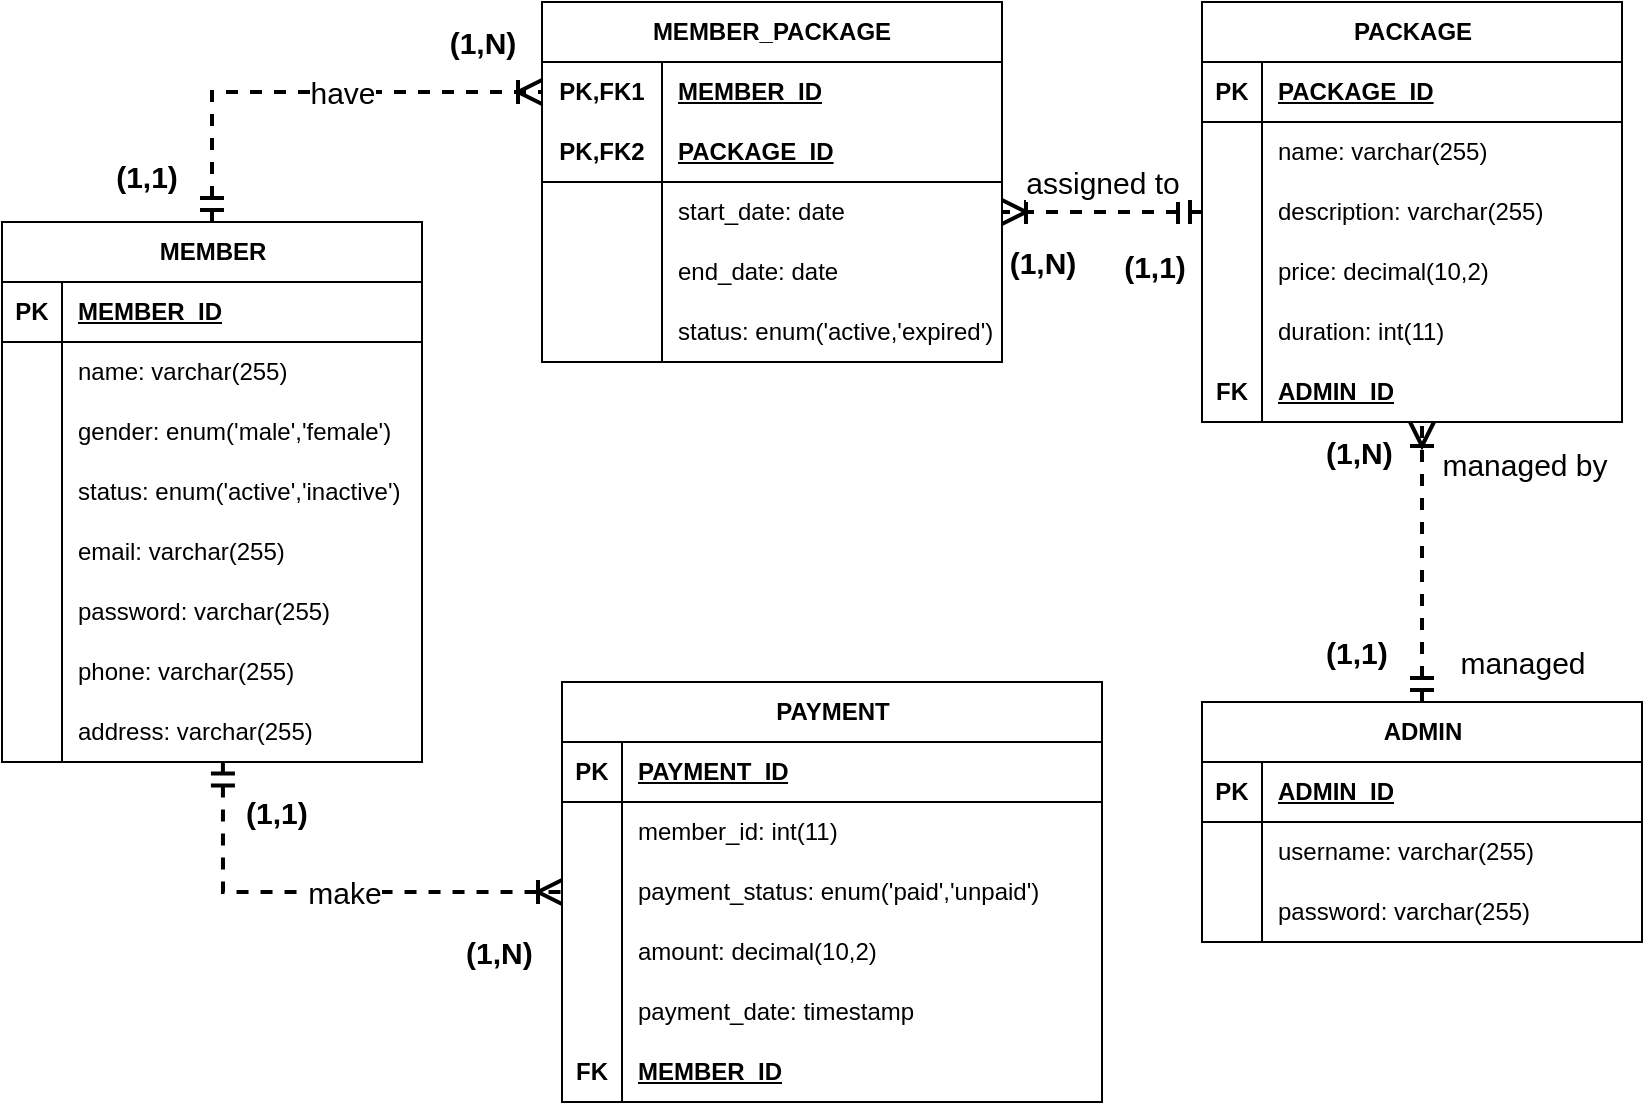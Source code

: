 <mxfile version="26.0.2">
  <diagram id="R2lEEEUBdFMjLlhIrx00" name="Page-1">
    <mxGraphModel dx="1167" dy="580" grid="1" gridSize="10" guides="1" tooltips="1" connect="1" arrows="1" fold="1" page="1" pageScale="1" pageWidth="850" pageHeight="1100" math="0" shadow="0" extFonts="Permanent Marker^https://fonts.googleapis.com/css?family=Permanent+Marker">
      <root>
        <mxCell id="0" />
        <mxCell id="1" parent="0" />
        <mxCell id="UVQawLNhXalvAh1g6Se9-1" value="MEMBER" style="shape=table;startSize=30;container=1;collapsible=1;childLayout=tableLayout;fixedRows=1;rowLines=0;fontStyle=1;align=center;resizeLast=1;html=1;fontFamily=Helvetica;fontSize=12;" parent="1" vertex="1">
          <mxGeometry x="20" y="320" width="210" height="270" as="geometry" />
        </mxCell>
        <mxCell id="UVQawLNhXalvAh1g6Se9-2" value="" style="shape=tableRow;horizontal=0;startSize=0;swimlaneHead=0;swimlaneBody=0;fillColor=none;collapsible=0;dropTarget=0;points=[[0,0.5],[1,0.5]];portConstraint=eastwest;top=0;left=0;right=0;bottom=1;fontFamily=Helvetica;fontSize=12;" parent="UVQawLNhXalvAh1g6Se9-1" vertex="1">
          <mxGeometry y="30" width="210" height="30" as="geometry" />
        </mxCell>
        <mxCell id="UVQawLNhXalvAh1g6Se9-3" value="PK" style="shape=partialRectangle;connectable=0;fillColor=none;top=0;left=0;bottom=0;right=0;fontStyle=1;overflow=hidden;whiteSpace=wrap;html=1;fontFamily=Helvetica;fontSize=12;" parent="UVQawLNhXalvAh1g6Se9-2" vertex="1">
          <mxGeometry width="30" height="30" as="geometry">
            <mxRectangle width="30" height="30" as="alternateBounds" />
          </mxGeometry>
        </mxCell>
        <mxCell id="UVQawLNhXalvAh1g6Se9-4" value="MEMBER_ID" style="shape=partialRectangle;connectable=0;fillColor=none;top=0;left=0;bottom=0;right=0;align=left;spacingLeft=6;fontStyle=5;overflow=hidden;whiteSpace=wrap;html=1;fontFamily=Helvetica;fontSize=12;" parent="UVQawLNhXalvAh1g6Se9-2" vertex="1">
          <mxGeometry x="30" width="180" height="30" as="geometry">
            <mxRectangle width="180" height="30" as="alternateBounds" />
          </mxGeometry>
        </mxCell>
        <mxCell id="UVQawLNhXalvAh1g6Se9-5" value="" style="shape=tableRow;horizontal=0;startSize=0;swimlaneHead=0;swimlaneBody=0;fillColor=none;collapsible=0;dropTarget=0;points=[[0,0.5],[1,0.5]];portConstraint=eastwest;top=0;left=0;right=0;bottom=0;fontFamily=Helvetica;fontSize=12;" parent="UVQawLNhXalvAh1g6Se9-1" vertex="1">
          <mxGeometry y="60" width="210" height="30" as="geometry" />
        </mxCell>
        <mxCell id="UVQawLNhXalvAh1g6Se9-6" value="" style="shape=partialRectangle;connectable=0;fillColor=none;top=0;left=0;bottom=0;right=0;editable=1;overflow=hidden;whiteSpace=wrap;html=1;fontFamily=Helvetica;fontSize=12;" parent="UVQawLNhXalvAh1g6Se9-5" vertex="1">
          <mxGeometry width="30" height="30" as="geometry">
            <mxRectangle width="30" height="30" as="alternateBounds" />
          </mxGeometry>
        </mxCell>
        <mxCell id="UVQawLNhXalvAh1g6Se9-7" value="name: varchar(255)" style="shape=partialRectangle;connectable=0;fillColor=none;top=0;left=0;bottom=0;right=0;align=left;spacingLeft=6;overflow=hidden;whiteSpace=wrap;html=1;fontFamily=Helvetica;fontSize=12;" parent="UVQawLNhXalvAh1g6Se9-5" vertex="1">
          <mxGeometry x="30" width="180" height="30" as="geometry">
            <mxRectangle width="180" height="30" as="alternateBounds" />
          </mxGeometry>
        </mxCell>
        <mxCell id="UVQawLNhXalvAh1g6Se9-8" value="" style="shape=tableRow;horizontal=0;startSize=0;swimlaneHead=0;swimlaneBody=0;fillColor=none;collapsible=0;dropTarget=0;points=[[0,0.5],[1,0.5]];portConstraint=eastwest;top=0;left=0;right=0;bottom=0;fontFamily=Helvetica;fontSize=12;" parent="UVQawLNhXalvAh1g6Se9-1" vertex="1">
          <mxGeometry y="90" width="210" height="30" as="geometry" />
        </mxCell>
        <mxCell id="UVQawLNhXalvAh1g6Se9-9" value="" style="shape=partialRectangle;connectable=0;fillColor=none;top=0;left=0;bottom=0;right=0;editable=1;overflow=hidden;whiteSpace=wrap;html=1;fontFamily=Helvetica;fontSize=12;" parent="UVQawLNhXalvAh1g6Se9-8" vertex="1">
          <mxGeometry width="30" height="30" as="geometry">
            <mxRectangle width="30" height="30" as="alternateBounds" />
          </mxGeometry>
        </mxCell>
        <mxCell id="UVQawLNhXalvAh1g6Se9-10" value="gender: enum(&#39;male&#39;,&#39;female&#39;)" style="shape=partialRectangle;connectable=0;fillColor=none;top=0;left=0;bottom=0;right=0;align=left;spacingLeft=6;overflow=hidden;whiteSpace=wrap;html=1;fontFamily=Helvetica;fontSize=12;" parent="UVQawLNhXalvAh1g6Se9-8" vertex="1">
          <mxGeometry x="30" width="180" height="30" as="geometry">
            <mxRectangle width="180" height="30" as="alternateBounds" />
          </mxGeometry>
        </mxCell>
        <mxCell id="UVQawLNhXalvAh1g6Se9-11" value="" style="shape=tableRow;horizontal=0;startSize=0;swimlaneHead=0;swimlaneBody=0;fillColor=none;collapsible=0;dropTarget=0;points=[[0,0.5],[1,0.5]];portConstraint=eastwest;top=0;left=0;right=0;bottom=0;fontFamily=Helvetica;fontSize=12;" parent="UVQawLNhXalvAh1g6Se9-1" vertex="1">
          <mxGeometry y="120" width="210" height="30" as="geometry" />
        </mxCell>
        <mxCell id="UVQawLNhXalvAh1g6Se9-12" value="" style="shape=partialRectangle;connectable=0;fillColor=none;top=0;left=0;bottom=0;right=0;editable=1;overflow=hidden;whiteSpace=wrap;html=1;fontFamily=Helvetica;fontSize=12;" parent="UVQawLNhXalvAh1g6Se9-11" vertex="1">
          <mxGeometry width="30" height="30" as="geometry">
            <mxRectangle width="30" height="30" as="alternateBounds" />
          </mxGeometry>
        </mxCell>
        <mxCell id="UVQawLNhXalvAh1g6Se9-13" value="status: enum(&#39;active&#39;,&#39;inactive&#39;)" style="shape=partialRectangle;connectable=0;fillColor=none;top=0;left=0;bottom=0;right=0;align=left;spacingLeft=6;overflow=hidden;whiteSpace=wrap;html=1;fontFamily=Helvetica;fontSize=12;" parent="UVQawLNhXalvAh1g6Se9-11" vertex="1">
          <mxGeometry x="30" width="180" height="30" as="geometry">
            <mxRectangle width="180" height="30" as="alternateBounds" />
          </mxGeometry>
        </mxCell>
        <mxCell id="UVQawLNhXalvAh1g6Se9-14" value="" style="shape=tableRow;horizontal=0;startSize=0;swimlaneHead=0;swimlaneBody=0;fillColor=none;collapsible=0;dropTarget=0;points=[[0,0.5],[1,0.5]];portConstraint=eastwest;top=0;left=0;right=0;bottom=0;fontFamily=Helvetica;fontSize=12;" parent="UVQawLNhXalvAh1g6Se9-1" vertex="1">
          <mxGeometry y="150" width="210" height="30" as="geometry" />
        </mxCell>
        <mxCell id="UVQawLNhXalvAh1g6Se9-15" value="" style="shape=partialRectangle;connectable=0;fillColor=none;top=0;left=0;bottom=0;right=0;editable=1;overflow=hidden;whiteSpace=wrap;html=1;fontFamily=Helvetica;fontSize=12;" parent="UVQawLNhXalvAh1g6Se9-14" vertex="1">
          <mxGeometry width="30" height="30" as="geometry">
            <mxRectangle width="30" height="30" as="alternateBounds" />
          </mxGeometry>
        </mxCell>
        <mxCell id="UVQawLNhXalvAh1g6Se9-16" value="email: varchar(255)" style="shape=partialRectangle;connectable=0;fillColor=none;top=0;left=0;bottom=0;right=0;align=left;spacingLeft=6;overflow=hidden;whiteSpace=wrap;html=1;fontFamily=Helvetica;fontSize=12;" parent="UVQawLNhXalvAh1g6Se9-14" vertex="1">
          <mxGeometry x="30" width="180" height="30" as="geometry">
            <mxRectangle width="180" height="30" as="alternateBounds" />
          </mxGeometry>
        </mxCell>
        <mxCell id="UVQawLNhXalvAh1g6Se9-17" value="" style="shape=tableRow;horizontal=0;startSize=0;swimlaneHead=0;swimlaneBody=0;fillColor=none;collapsible=0;dropTarget=0;points=[[0,0.5],[1,0.5]];portConstraint=eastwest;top=0;left=0;right=0;bottom=0;fontFamily=Helvetica;fontSize=12;" parent="UVQawLNhXalvAh1g6Se9-1" vertex="1">
          <mxGeometry y="180" width="210" height="30" as="geometry" />
        </mxCell>
        <mxCell id="UVQawLNhXalvAh1g6Se9-18" value="" style="shape=partialRectangle;connectable=0;fillColor=none;top=0;left=0;bottom=0;right=0;editable=1;overflow=hidden;whiteSpace=wrap;html=1;fontFamily=Helvetica;fontSize=12;" parent="UVQawLNhXalvAh1g6Se9-17" vertex="1">
          <mxGeometry width="30" height="30" as="geometry">
            <mxRectangle width="30" height="30" as="alternateBounds" />
          </mxGeometry>
        </mxCell>
        <mxCell id="UVQawLNhXalvAh1g6Se9-19" value="password: varchar(255)" style="shape=partialRectangle;connectable=0;fillColor=none;top=0;left=0;bottom=0;right=0;align=left;spacingLeft=6;overflow=hidden;whiteSpace=wrap;html=1;fontFamily=Helvetica;fontSize=12;" parent="UVQawLNhXalvAh1g6Se9-17" vertex="1">
          <mxGeometry x="30" width="180" height="30" as="geometry">
            <mxRectangle width="180" height="30" as="alternateBounds" />
          </mxGeometry>
        </mxCell>
        <mxCell id="UVQawLNhXalvAh1g6Se9-20" value="" style="shape=tableRow;horizontal=0;startSize=0;swimlaneHead=0;swimlaneBody=0;fillColor=none;collapsible=0;dropTarget=0;points=[[0,0.5],[1,0.5]];portConstraint=eastwest;top=0;left=0;right=0;bottom=0;fontFamily=Helvetica;fontSize=12;" parent="UVQawLNhXalvAh1g6Se9-1" vertex="1">
          <mxGeometry y="210" width="210" height="30" as="geometry" />
        </mxCell>
        <mxCell id="UVQawLNhXalvAh1g6Se9-21" value="" style="shape=partialRectangle;connectable=0;fillColor=none;top=0;left=0;bottom=0;right=0;editable=1;overflow=hidden;whiteSpace=wrap;html=1;fontFamily=Helvetica;fontSize=12;" parent="UVQawLNhXalvAh1g6Se9-20" vertex="1">
          <mxGeometry width="30" height="30" as="geometry">
            <mxRectangle width="30" height="30" as="alternateBounds" />
          </mxGeometry>
        </mxCell>
        <mxCell id="UVQawLNhXalvAh1g6Se9-22" value="phone: varchar(255)" style="shape=partialRectangle;connectable=0;fillColor=none;top=0;left=0;bottom=0;right=0;align=left;spacingLeft=6;overflow=hidden;whiteSpace=wrap;html=1;fontFamily=Helvetica;fontSize=12;" parent="UVQawLNhXalvAh1g6Se9-20" vertex="1">
          <mxGeometry x="30" width="180" height="30" as="geometry">
            <mxRectangle width="180" height="30" as="alternateBounds" />
          </mxGeometry>
        </mxCell>
        <mxCell id="UVQawLNhXalvAh1g6Se9-23" value="" style="shape=tableRow;horizontal=0;startSize=0;swimlaneHead=0;swimlaneBody=0;fillColor=none;collapsible=0;dropTarget=0;points=[[0,0.5],[1,0.5]];portConstraint=eastwest;top=0;left=0;right=0;bottom=0;fontFamily=Helvetica;fontSize=12;" parent="UVQawLNhXalvAh1g6Se9-1" vertex="1">
          <mxGeometry y="240" width="210" height="30" as="geometry" />
        </mxCell>
        <mxCell id="UVQawLNhXalvAh1g6Se9-24" value="" style="shape=partialRectangle;connectable=0;fillColor=none;top=0;left=0;bottom=0;right=0;editable=1;overflow=hidden;whiteSpace=wrap;html=1;fontFamily=Helvetica;fontSize=12;" parent="UVQawLNhXalvAh1g6Se9-23" vertex="1">
          <mxGeometry width="30" height="30" as="geometry">
            <mxRectangle width="30" height="30" as="alternateBounds" />
          </mxGeometry>
        </mxCell>
        <mxCell id="UVQawLNhXalvAh1g6Se9-25" value="address: varchar(255)" style="shape=partialRectangle;connectable=0;fillColor=none;top=0;left=0;bottom=0;right=0;align=left;spacingLeft=6;overflow=hidden;whiteSpace=wrap;html=1;fontFamily=Helvetica;fontSize=12;" parent="UVQawLNhXalvAh1g6Se9-23" vertex="1">
          <mxGeometry x="30" width="180" height="30" as="geometry">
            <mxRectangle width="180" height="30" as="alternateBounds" />
          </mxGeometry>
        </mxCell>
        <mxCell id="UVQawLNhXalvAh1g6Se9-26" value="PAYMENT" style="shape=table;startSize=30;container=1;collapsible=1;childLayout=tableLayout;fixedRows=1;rowLines=0;fontStyle=1;align=center;resizeLast=1;html=1;fontFamily=Helvetica;fontSize=12;" parent="1" vertex="1">
          <mxGeometry x="300" y="550" width="270" height="210" as="geometry" />
        </mxCell>
        <mxCell id="UVQawLNhXalvAh1g6Se9-27" value="" style="shape=tableRow;horizontal=0;startSize=0;swimlaneHead=0;swimlaneBody=0;fillColor=none;collapsible=0;dropTarget=0;points=[[0,0.5],[1,0.5]];portConstraint=eastwest;top=0;left=0;right=0;bottom=1;fontFamily=Helvetica;fontSize=12;" parent="UVQawLNhXalvAh1g6Se9-26" vertex="1">
          <mxGeometry y="30" width="270" height="30" as="geometry" />
        </mxCell>
        <mxCell id="UVQawLNhXalvAh1g6Se9-28" value="PK" style="shape=partialRectangle;connectable=0;fillColor=none;top=0;left=0;bottom=0;right=0;fontStyle=1;overflow=hidden;whiteSpace=wrap;html=1;fontFamily=Helvetica;fontSize=12;" parent="UVQawLNhXalvAh1g6Se9-27" vertex="1">
          <mxGeometry width="30" height="30" as="geometry">
            <mxRectangle width="30" height="30" as="alternateBounds" />
          </mxGeometry>
        </mxCell>
        <mxCell id="UVQawLNhXalvAh1g6Se9-29" value="PAYMENT_ID" style="shape=partialRectangle;connectable=0;fillColor=none;top=0;left=0;bottom=0;right=0;align=left;spacingLeft=6;fontStyle=5;overflow=hidden;whiteSpace=wrap;html=1;fontFamily=Helvetica;fontSize=12;" parent="UVQawLNhXalvAh1g6Se9-27" vertex="1">
          <mxGeometry x="30" width="240" height="30" as="geometry">
            <mxRectangle width="240" height="30" as="alternateBounds" />
          </mxGeometry>
        </mxCell>
        <mxCell id="UVQawLNhXalvAh1g6Se9-30" value="" style="shape=tableRow;horizontal=0;startSize=0;swimlaneHead=0;swimlaneBody=0;fillColor=none;collapsible=0;dropTarget=0;points=[[0,0.5],[1,0.5]];portConstraint=eastwest;top=0;left=0;right=0;bottom=0;fontFamily=Helvetica;fontSize=12;" parent="UVQawLNhXalvAh1g6Se9-26" vertex="1">
          <mxGeometry y="60" width="270" height="30" as="geometry" />
        </mxCell>
        <mxCell id="UVQawLNhXalvAh1g6Se9-31" value="" style="shape=partialRectangle;connectable=0;fillColor=none;top=0;left=0;bottom=0;right=0;editable=1;overflow=hidden;whiteSpace=wrap;html=1;fontFamily=Helvetica;fontSize=12;" parent="UVQawLNhXalvAh1g6Se9-30" vertex="1">
          <mxGeometry width="30" height="30" as="geometry">
            <mxRectangle width="30" height="30" as="alternateBounds" />
          </mxGeometry>
        </mxCell>
        <mxCell id="UVQawLNhXalvAh1g6Se9-32" value="member_id: int(11)" style="shape=partialRectangle;connectable=0;fillColor=none;top=0;left=0;bottom=0;right=0;align=left;spacingLeft=6;overflow=hidden;whiteSpace=wrap;html=1;fontFamily=Helvetica;fontSize=12;" parent="UVQawLNhXalvAh1g6Se9-30" vertex="1">
          <mxGeometry x="30" width="240" height="30" as="geometry">
            <mxRectangle width="240" height="30" as="alternateBounds" />
          </mxGeometry>
        </mxCell>
        <mxCell id="UVQawLNhXalvAh1g6Se9-33" value="" style="shape=tableRow;horizontal=0;startSize=0;swimlaneHead=0;swimlaneBody=0;fillColor=none;collapsible=0;dropTarget=0;points=[[0,0.5],[1,0.5]];portConstraint=eastwest;top=0;left=0;right=0;bottom=0;fontFamily=Helvetica;fontSize=12;" parent="UVQawLNhXalvAh1g6Se9-26" vertex="1">
          <mxGeometry y="90" width="270" height="30" as="geometry" />
        </mxCell>
        <mxCell id="UVQawLNhXalvAh1g6Se9-34" value="" style="shape=partialRectangle;connectable=0;fillColor=none;top=0;left=0;bottom=0;right=0;editable=1;overflow=hidden;whiteSpace=wrap;html=1;fontFamily=Helvetica;fontSize=12;" parent="UVQawLNhXalvAh1g6Se9-33" vertex="1">
          <mxGeometry width="30" height="30" as="geometry">
            <mxRectangle width="30" height="30" as="alternateBounds" />
          </mxGeometry>
        </mxCell>
        <mxCell id="UVQawLNhXalvAh1g6Se9-35" value="payment_status: enum(&#39;paid&#39;,&#39;unpaid&#39;)" style="shape=partialRectangle;connectable=0;fillColor=none;top=0;left=0;bottom=0;right=0;align=left;spacingLeft=6;overflow=hidden;whiteSpace=wrap;html=1;fontFamily=Helvetica;fontSize=12;" parent="UVQawLNhXalvAh1g6Se9-33" vertex="1">
          <mxGeometry x="30" width="240" height="30" as="geometry">
            <mxRectangle width="240" height="30" as="alternateBounds" />
          </mxGeometry>
        </mxCell>
        <mxCell id="UVQawLNhXalvAh1g6Se9-36" value="" style="shape=tableRow;horizontal=0;startSize=0;swimlaneHead=0;swimlaneBody=0;fillColor=none;collapsible=0;dropTarget=0;points=[[0,0.5],[1,0.5]];portConstraint=eastwest;top=0;left=0;right=0;bottom=0;fontFamily=Helvetica;fontSize=12;" parent="UVQawLNhXalvAh1g6Se9-26" vertex="1">
          <mxGeometry y="120" width="270" height="30" as="geometry" />
        </mxCell>
        <mxCell id="UVQawLNhXalvAh1g6Se9-37" value="" style="shape=partialRectangle;connectable=0;fillColor=none;top=0;left=0;bottom=0;right=0;editable=1;overflow=hidden;whiteSpace=wrap;html=1;fontFamily=Helvetica;fontSize=12;" parent="UVQawLNhXalvAh1g6Se9-36" vertex="1">
          <mxGeometry width="30" height="30" as="geometry">
            <mxRectangle width="30" height="30" as="alternateBounds" />
          </mxGeometry>
        </mxCell>
        <mxCell id="UVQawLNhXalvAh1g6Se9-38" value="amount: decimal(10,2)" style="shape=partialRectangle;connectable=0;fillColor=none;top=0;left=0;bottom=0;right=0;align=left;spacingLeft=6;overflow=hidden;whiteSpace=wrap;html=1;fontFamily=Helvetica;fontSize=12;" parent="UVQawLNhXalvAh1g6Se9-36" vertex="1">
          <mxGeometry x="30" width="240" height="30" as="geometry">
            <mxRectangle width="240" height="30" as="alternateBounds" />
          </mxGeometry>
        </mxCell>
        <mxCell id="UVQawLNhXalvAh1g6Se9-39" value="" style="shape=tableRow;horizontal=0;startSize=0;swimlaneHead=0;swimlaneBody=0;fillColor=none;collapsible=0;dropTarget=0;points=[[0,0.5],[1,0.5]];portConstraint=eastwest;top=0;left=0;right=0;bottom=0;fontFamily=Helvetica;fontSize=12;" parent="UVQawLNhXalvAh1g6Se9-26" vertex="1">
          <mxGeometry y="150" width="270" height="30" as="geometry" />
        </mxCell>
        <mxCell id="UVQawLNhXalvAh1g6Se9-40" value="" style="shape=partialRectangle;connectable=0;fillColor=none;top=0;left=0;bottom=0;right=0;editable=1;overflow=hidden;whiteSpace=wrap;html=1;fontFamily=Helvetica;fontSize=12;" parent="UVQawLNhXalvAh1g6Se9-39" vertex="1">
          <mxGeometry width="30" height="30" as="geometry">
            <mxRectangle width="30" height="30" as="alternateBounds" />
          </mxGeometry>
        </mxCell>
        <mxCell id="UVQawLNhXalvAh1g6Se9-41" value="payment_date: timestamp" style="shape=partialRectangle;connectable=0;fillColor=none;top=0;left=0;bottom=0;right=0;align=left;spacingLeft=6;overflow=hidden;whiteSpace=wrap;html=1;fontFamily=Helvetica;fontSize=12;" parent="UVQawLNhXalvAh1g6Se9-39" vertex="1">
          <mxGeometry x="30" width="240" height="30" as="geometry">
            <mxRectangle width="240" height="30" as="alternateBounds" />
          </mxGeometry>
        </mxCell>
        <mxCell id="UVQawLNhXalvAh1g6Se9-42" value="" style="shape=tableRow;horizontal=0;startSize=0;swimlaneHead=0;swimlaneBody=0;fillColor=none;collapsible=0;dropTarget=0;points=[[0,0.5],[1,0.5]];portConstraint=eastwest;top=0;left=0;right=0;bottom=0;fontFamily=Helvetica;fontSize=12;fontStyle=1" parent="UVQawLNhXalvAh1g6Se9-26" vertex="1">
          <mxGeometry y="180" width="270" height="30" as="geometry" />
        </mxCell>
        <mxCell id="UVQawLNhXalvAh1g6Se9-43" value="&lt;b&gt;FK&lt;/b&gt;" style="shape=partialRectangle;connectable=0;fillColor=none;top=0;left=0;bottom=0;right=0;editable=1;overflow=hidden;whiteSpace=wrap;html=1;fontFamily=Helvetica;fontSize=12;" parent="UVQawLNhXalvAh1g6Se9-42" vertex="1">
          <mxGeometry width="30" height="30" as="geometry">
            <mxRectangle width="30" height="30" as="alternateBounds" />
          </mxGeometry>
        </mxCell>
        <mxCell id="UVQawLNhXalvAh1g6Se9-44" value="&lt;b&gt;&lt;u&gt;MEMBER_ID&lt;/u&gt;&lt;/b&gt;" style="shape=partialRectangle;connectable=0;fillColor=none;top=0;left=0;bottom=0;right=0;align=left;spacingLeft=6;overflow=hidden;whiteSpace=wrap;html=1;fontFamily=Helvetica;fontSize=12;" parent="UVQawLNhXalvAh1g6Se9-42" vertex="1">
          <mxGeometry x="30" width="240" height="30" as="geometry">
            <mxRectangle width="240" height="30" as="alternateBounds" />
          </mxGeometry>
        </mxCell>
        <mxCell id="UVQawLNhXalvAh1g6Se9-45" value="PACKAGE" style="shape=table;startSize=30;container=1;collapsible=1;childLayout=tableLayout;fixedRows=1;rowLines=0;fontStyle=1;align=center;resizeLast=1;html=1;fontFamily=Helvetica;fontSize=12;" parent="1" vertex="1">
          <mxGeometry x="620" y="210" width="210" height="210" as="geometry" />
        </mxCell>
        <mxCell id="UVQawLNhXalvAh1g6Se9-46" value="" style="shape=tableRow;horizontal=0;startSize=0;swimlaneHead=0;swimlaneBody=0;fillColor=none;collapsible=0;dropTarget=0;points=[[0,0.5],[1,0.5]];portConstraint=eastwest;top=0;left=0;right=0;bottom=1;fontFamily=Helvetica;fontSize=12;" parent="UVQawLNhXalvAh1g6Se9-45" vertex="1">
          <mxGeometry y="30" width="210" height="30" as="geometry" />
        </mxCell>
        <mxCell id="UVQawLNhXalvAh1g6Se9-47" value="PK" style="shape=partialRectangle;connectable=0;fillColor=none;top=0;left=0;bottom=0;right=0;fontStyle=1;overflow=hidden;whiteSpace=wrap;html=1;fontFamily=Helvetica;fontSize=12;" parent="UVQawLNhXalvAh1g6Se9-46" vertex="1">
          <mxGeometry width="30" height="30" as="geometry">
            <mxRectangle width="30" height="30" as="alternateBounds" />
          </mxGeometry>
        </mxCell>
        <mxCell id="UVQawLNhXalvAh1g6Se9-48" value="PACKAGE_ID" style="shape=partialRectangle;connectable=0;fillColor=none;top=0;left=0;bottom=0;right=0;align=left;spacingLeft=6;fontStyle=5;overflow=hidden;whiteSpace=wrap;html=1;fontFamily=Helvetica;fontSize=12;" parent="UVQawLNhXalvAh1g6Se9-46" vertex="1">
          <mxGeometry x="30" width="180" height="30" as="geometry">
            <mxRectangle width="180" height="30" as="alternateBounds" />
          </mxGeometry>
        </mxCell>
        <mxCell id="UVQawLNhXalvAh1g6Se9-49" value="" style="shape=tableRow;horizontal=0;startSize=0;swimlaneHead=0;swimlaneBody=0;fillColor=none;collapsible=0;dropTarget=0;points=[[0,0.5],[1,0.5]];portConstraint=eastwest;top=0;left=0;right=0;bottom=0;fontFamily=Helvetica;fontSize=12;" parent="UVQawLNhXalvAh1g6Se9-45" vertex="1">
          <mxGeometry y="60" width="210" height="30" as="geometry" />
        </mxCell>
        <mxCell id="UVQawLNhXalvAh1g6Se9-50" value="" style="shape=partialRectangle;connectable=0;fillColor=none;top=0;left=0;bottom=0;right=0;editable=1;overflow=hidden;whiteSpace=wrap;html=1;fontFamily=Helvetica;fontSize=12;" parent="UVQawLNhXalvAh1g6Se9-49" vertex="1">
          <mxGeometry width="30" height="30" as="geometry">
            <mxRectangle width="30" height="30" as="alternateBounds" />
          </mxGeometry>
        </mxCell>
        <mxCell id="UVQawLNhXalvAh1g6Se9-51" value="name: varchar(255)" style="shape=partialRectangle;connectable=0;fillColor=none;top=0;left=0;bottom=0;right=0;align=left;spacingLeft=6;overflow=hidden;whiteSpace=wrap;html=1;fontFamily=Helvetica;fontSize=12;" parent="UVQawLNhXalvAh1g6Se9-49" vertex="1">
          <mxGeometry x="30" width="180" height="30" as="geometry">
            <mxRectangle width="180" height="30" as="alternateBounds" />
          </mxGeometry>
        </mxCell>
        <mxCell id="UVQawLNhXalvAh1g6Se9-52" value="" style="shape=tableRow;horizontal=0;startSize=0;swimlaneHead=0;swimlaneBody=0;fillColor=none;collapsible=0;dropTarget=0;points=[[0,0.5],[1,0.5]];portConstraint=eastwest;top=0;left=0;right=0;bottom=0;fontFamily=Helvetica;fontSize=12;" parent="UVQawLNhXalvAh1g6Se9-45" vertex="1">
          <mxGeometry y="90" width="210" height="30" as="geometry" />
        </mxCell>
        <mxCell id="UVQawLNhXalvAh1g6Se9-53" value="" style="shape=partialRectangle;connectable=0;fillColor=none;top=0;left=0;bottom=0;right=0;editable=1;overflow=hidden;whiteSpace=wrap;html=1;fontFamily=Helvetica;fontSize=12;" parent="UVQawLNhXalvAh1g6Se9-52" vertex="1">
          <mxGeometry width="30" height="30" as="geometry">
            <mxRectangle width="30" height="30" as="alternateBounds" />
          </mxGeometry>
        </mxCell>
        <mxCell id="UVQawLNhXalvAh1g6Se9-54" value="description: varchar(255)" style="shape=partialRectangle;connectable=0;fillColor=none;top=0;left=0;bottom=0;right=0;align=left;spacingLeft=6;overflow=hidden;whiteSpace=wrap;html=1;fontFamily=Helvetica;fontSize=12;" parent="UVQawLNhXalvAh1g6Se9-52" vertex="1">
          <mxGeometry x="30" width="180" height="30" as="geometry">
            <mxRectangle width="180" height="30" as="alternateBounds" />
          </mxGeometry>
        </mxCell>
        <mxCell id="UVQawLNhXalvAh1g6Se9-55" value="" style="shape=tableRow;horizontal=0;startSize=0;swimlaneHead=0;swimlaneBody=0;fillColor=none;collapsible=0;dropTarget=0;points=[[0,0.5],[1,0.5]];portConstraint=eastwest;top=0;left=0;right=0;bottom=0;fontFamily=Helvetica;fontSize=12;" parent="UVQawLNhXalvAh1g6Se9-45" vertex="1">
          <mxGeometry y="120" width="210" height="30" as="geometry" />
        </mxCell>
        <mxCell id="UVQawLNhXalvAh1g6Se9-56" value="" style="shape=partialRectangle;connectable=0;fillColor=none;top=0;left=0;bottom=0;right=0;editable=1;overflow=hidden;whiteSpace=wrap;html=1;fontFamily=Helvetica;fontSize=12;" parent="UVQawLNhXalvAh1g6Se9-55" vertex="1">
          <mxGeometry width="30" height="30" as="geometry">
            <mxRectangle width="30" height="30" as="alternateBounds" />
          </mxGeometry>
        </mxCell>
        <mxCell id="UVQawLNhXalvAh1g6Se9-57" value="price: decimal(10,2)" style="shape=partialRectangle;connectable=0;fillColor=none;top=0;left=0;bottom=0;right=0;align=left;spacingLeft=6;overflow=hidden;whiteSpace=wrap;html=1;fontFamily=Helvetica;fontSize=12;" parent="UVQawLNhXalvAh1g6Se9-55" vertex="1">
          <mxGeometry x="30" width="180" height="30" as="geometry">
            <mxRectangle width="180" height="30" as="alternateBounds" />
          </mxGeometry>
        </mxCell>
        <mxCell id="UVQawLNhXalvAh1g6Se9-58" value="" style="shape=tableRow;horizontal=0;startSize=0;swimlaneHead=0;swimlaneBody=0;fillColor=none;collapsible=0;dropTarget=0;points=[[0,0.5],[1,0.5]];portConstraint=eastwest;top=0;left=0;right=0;bottom=0;fontFamily=Helvetica;fontSize=12;" parent="UVQawLNhXalvAh1g6Se9-45" vertex="1">
          <mxGeometry y="150" width="210" height="30" as="geometry" />
        </mxCell>
        <mxCell id="UVQawLNhXalvAh1g6Se9-59" value="" style="shape=partialRectangle;connectable=0;fillColor=none;top=0;left=0;bottom=0;right=0;editable=1;overflow=hidden;whiteSpace=wrap;html=1;fontFamily=Helvetica;fontSize=12;" parent="UVQawLNhXalvAh1g6Se9-58" vertex="1">
          <mxGeometry width="30" height="30" as="geometry">
            <mxRectangle width="30" height="30" as="alternateBounds" />
          </mxGeometry>
        </mxCell>
        <mxCell id="UVQawLNhXalvAh1g6Se9-60" value="duration: int(11)" style="shape=partialRectangle;connectable=0;fillColor=none;top=0;left=0;bottom=0;right=0;align=left;spacingLeft=6;overflow=hidden;whiteSpace=wrap;html=1;fontFamily=Helvetica;fontSize=12;" parent="UVQawLNhXalvAh1g6Se9-58" vertex="1">
          <mxGeometry x="30" width="180" height="30" as="geometry">
            <mxRectangle width="180" height="30" as="alternateBounds" />
          </mxGeometry>
        </mxCell>
        <mxCell id="UVQawLNhXalvAh1g6Se9-61" value="" style="shape=tableRow;horizontal=0;startSize=0;swimlaneHead=0;swimlaneBody=0;fillColor=none;collapsible=0;dropTarget=0;points=[[0,0.5],[1,0.5]];portConstraint=eastwest;top=0;left=0;right=0;bottom=0;fontFamily=Helvetica;fontSize=12;" parent="UVQawLNhXalvAh1g6Se9-45" vertex="1">
          <mxGeometry y="180" width="210" height="30" as="geometry" />
        </mxCell>
        <mxCell id="UVQawLNhXalvAh1g6Se9-62" value="&lt;b&gt;FK&lt;/b&gt;" style="shape=partialRectangle;connectable=0;fillColor=none;top=0;left=0;bottom=0;right=0;editable=1;overflow=hidden;whiteSpace=wrap;html=1;fontFamily=Helvetica;fontSize=12;" parent="UVQawLNhXalvAh1g6Se9-61" vertex="1">
          <mxGeometry width="30" height="30" as="geometry">
            <mxRectangle width="30" height="30" as="alternateBounds" />
          </mxGeometry>
        </mxCell>
        <mxCell id="UVQawLNhXalvAh1g6Se9-63" value="&lt;b&gt;&lt;u&gt;ADMIN_ID&lt;/u&gt;&lt;/b&gt;" style="shape=partialRectangle;connectable=0;fillColor=none;top=0;left=0;bottom=0;right=0;align=left;spacingLeft=6;overflow=hidden;whiteSpace=wrap;html=1;fontFamily=Helvetica;fontSize=12;" parent="UVQawLNhXalvAh1g6Se9-61" vertex="1">
          <mxGeometry x="30" width="180" height="30" as="geometry">
            <mxRectangle width="180" height="30" as="alternateBounds" />
          </mxGeometry>
        </mxCell>
        <mxCell id="UVQawLNhXalvAh1g6Se9-64" style="edgeStyle=orthogonalEdgeStyle;rounded=0;orthogonalLoop=1;jettySize=auto;html=1;exitX=0.5;exitY=0;exitDx=0;exitDy=0;startArrow=ERmandOne;startFill=0;endArrow=ERoneToMany;endFill=0;endSize=9;startSize=9;strokeWidth=2;dashed=1;" parent="1" source="UVQawLNhXalvAh1g6Se9-66" edge="1">
          <mxGeometry relative="1" as="geometry">
            <mxPoint x="730" y="420" as="targetPoint" />
          </mxGeometry>
        </mxCell>
        <mxCell id="UVQawLNhXalvAh1g6Se9-65" value="managed by" style="edgeLabel;html=1;align=center;verticalAlign=middle;resizable=0;points=[];fontSize=15;" parent="UVQawLNhXalvAh1g6Se9-64" vertex="1" connectable="0">
          <mxGeometry x="0.096" y="2" relative="1" as="geometry">
            <mxPoint x="52" y="-43" as="offset" />
          </mxGeometry>
        </mxCell>
        <mxCell id="UVQawLNhXalvAh1g6Se9-66" value="ADMIN" style="shape=table;startSize=30;container=1;collapsible=1;childLayout=tableLayout;fixedRows=1;rowLines=0;fontStyle=1;align=center;resizeLast=1;html=1;fontFamily=Helvetica;fontSize=12;" parent="1" vertex="1">
          <mxGeometry x="620" y="560" width="220" height="120" as="geometry" />
        </mxCell>
        <mxCell id="UVQawLNhXalvAh1g6Se9-67" value="" style="shape=tableRow;horizontal=0;startSize=0;swimlaneHead=0;swimlaneBody=0;fillColor=none;collapsible=0;dropTarget=0;points=[[0,0.5],[1,0.5]];portConstraint=eastwest;top=0;left=0;right=0;bottom=1;fontFamily=Helvetica;fontSize=12;" parent="UVQawLNhXalvAh1g6Se9-66" vertex="1">
          <mxGeometry y="30" width="220" height="30" as="geometry" />
        </mxCell>
        <mxCell id="UVQawLNhXalvAh1g6Se9-68" value="PK" style="shape=partialRectangle;connectable=0;fillColor=none;top=0;left=0;bottom=0;right=0;fontStyle=1;overflow=hidden;whiteSpace=wrap;html=1;fontFamily=Helvetica;fontSize=12;" parent="UVQawLNhXalvAh1g6Se9-67" vertex="1">
          <mxGeometry width="30" height="30" as="geometry">
            <mxRectangle width="30" height="30" as="alternateBounds" />
          </mxGeometry>
        </mxCell>
        <mxCell id="UVQawLNhXalvAh1g6Se9-69" value="ADMIN_ID" style="shape=partialRectangle;connectable=0;fillColor=none;top=0;left=0;bottom=0;right=0;align=left;spacingLeft=6;fontStyle=5;overflow=hidden;whiteSpace=wrap;html=1;fontFamily=Helvetica;fontSize=12;" parent="UVQawLNhXalvAh1g6Se9-67" vertex="1">
          <mxGeometry x="30" width="190" height="30" as="geometry">
            <mxRectangle width="190" height="30" as="alternateBounds" />
          </mxGeometry>
        </mxCell>
        <mxCell id="UVQawLNhXalvAh1g6Se9-70" value="" style="shape=tableRow;horizontal=0;startSize=0;swimlaneHead=0;swimlaneBody=0;fillColor=none;collapsible=0;dropTarget=0;points=[[0,0.5],[1,0.5]];portConstraint=eastwest;top=0;left=0;right=0;bottom=0;fontFamily=Helvetica;fontSize=12;" parent="UVQawLNhXalvAh1g6Se9-66" vertex="1">
          <mxGeometry y="60" width="220" height="30" as="geometry" />
        </mxCell>
        <mxCell id="UVQawLNhXalvAh1g6Se9-71" value="" style="shape=partialRectangle;connectable=0;fillColor=none;top=0;left=0;bottom=0;right=0;editable=1;overflow=hidden;whiteSpace=wrap;html=1;fontFamily=Helvetica;fontSize=12;" parent="UVQawLNhXalvAh1g6Se9-70" vertex="1">
          <mxGeometry width="30" height="30" as="geometry">
            <mxRectangle width="30" height="30" as="alternateBounds" />
          </mxGeometry>
        </mxCell>
        <mxCell id="UVQawLNhXalvAh1g6Se9-72" value="username: varchar(255)" style="shape=partialRectangle;connectable=0;fillColor=none;top=0;left=0;bottom=0;right=0;align=left;spacingLeft=6;overflow=hidden;whiteSpace=wrap;html=1;fontFamily=Helvetica;fontSize=12;" parent="UVQawLNhXalvAh1g6Se9-70" vertex="1">
          <mxGeometry x="30" width="190" height="30" as="geometry">
            <mxRectangle width="190" height="30" as="alternateBounds" />
          </mxGeometry>
        </mxCell>
        <mxCell id="UVQawLNhXalvAh1g6Se9-73" value="" style="shape=tableRow;horizontal=0;startSize=0;swimlaneHead=0;swimlaneBody=0;fillColor=none;collapsible=0;dropTarget=0;points=[[0,0.5],[1,0.5]];portConstraint=eastwest;top=0;left=0;right=0;bottom=0;fontFamily=Helvetica;fontSize=12;" parent="UVQawLNhXalvAh1g6Se9-66" vertex="1">
          <mxGeometry y="90" width="220" height="30" as="geometry" />
        </mxCell>
        <mxCell id="UVQawLNhXalvAh1g6Se9-74" value="" style="shape=partialRectangle;connectable=0;fillColor=none;top=0;left=0;bottom=0;right=0;editable=1;overflow=hidden;whiteSpace=wrap;html=1;fontFamily=Helvetica;fontSize=12;" parent="UVQawLNhXalvAh1g6Se9-73" vertex="1">
          <mxGeometry width="30" height="30" as="geometry">
            <mxRectangle width="30" height="30" as="alternateBounds" />
          </mxGeometry>
        </mxCell>
        <mxCell id="UVQawLNhXalvAh1g6Se9-75" value="password: varchar(255)" style="shape=partialRectangle;connectable=0;fillColor=none;top=0;left=0;bottom=0;right=0;align=left;spacingLeft=6;overflow=hidden;whiteSpace=wrap;html=1;fontFamily=Helvetica;fontSize=12;" parent="UVQawLNhXalvAh1g6Se9-73" vertex="1">
          <mxGeometry x="30" width="190" height="30" as="geometry">
            <mxRectangle width="190" height="30" as="alternateBounds" />
          </mxGeometry>
        </mxCell>
        <mxCell id="UVQawLNhXalvAh1g6Se9-76" style="edgeStyle=orthogonalEdgeStyle;rounded=0;orthogonalLoop=1;jettySize=auto;html=1;exitX=0.5;exitY=0;exitDx=0;exitDy=0;entryX=0;entryY=0.5;entryDx=0;entryDy=0;startArrow=ERmandOne;startFill=0;endArrow=ERoneToMany;endFill=0;strokeWidth=2;targetPerimeterSpacing=0;endSize=9;startSize=9;dashed=1;" parent="1" source="UVQawLNhXalvAh1g6Se9-1" target="UVQawLNhXalvAh1g6Se9-82" edge="1">
          <mxGeometry relative="1" as="geometry">
            <mxPoint x="310" y="320" as="targetPoint" />
          </mxGeometry>
        </mxCell>
        <mxCell id="UVQawLNhXalvAh1g6Se9-77" value="have" style="edgeLabel;html=1;align=center;verticalAlign=middle;resizable=0;points=[];fontSize=15;" parent="UVQawLNhXalvAh1g6Se9-76" vertex="1" connectable="0">
          <mxGeometry x="0.049" y="-2" relative="1" as="geometry">
            <mxPoint x="9" y="-2" as="offset" />
          </mxGeometry>
        </mxCell>
        <mxCell id="UVQawLNhXalvAh1g6Se9-78" value="(1,N)" style="edgeLabel;html=1;align=center;verticalAlign=middle;resizable=0;points=[];fontStyle=1;fontSize=15;" parent="UVQawLNhXalvAh1g6Se9-76" vertex="1" connectable="0">
          <mxGeometry x="0.657" y="-1" relative="1" as="geometry">
            <mxPoint x="9" y="-26" as="offset" />
          </mxGeometry>
        </mxCell>
        <mxCell id="UVQawLNhXalvAh1g6Se9-79" style="edgeStyle=orthogonalEdgeStyle;rounded=0;orthogonalLoop=1;jettySize=auto;html=1;exitX=0;exitY=0.5;exitDx=0;exitDy=0;entryX=1;entryY=0.5;entryDx=0;entryDy=0;endArrow=ERoneToMany;endFill=0;startArrow=ERmandOne;startFill=0;strokeWidth=2;sourcePerimeterSpacing=0;endSize=9;startSize=9;dashed=1;" parent="1" source="UVQawLNhXalvAh1g6Se9-52" target="UVQawLNhXalvAh1g6Se9-88" edge="1">
          <mxGeometry relative="1" as="geometry">
            <mxPoint x="520" y="320" as="targetPoint" />
          </mxGeometry>
        </mxCell>
        <mxCell id="UVQawLNhXalvAh1g6Se9-80" value="assigned to" style="edgeLabel;html=1;align=center;verticalAlign=middle;resizable=0;points=[];fontSize=15;" parent="UVQawLNhXalvAh1g6Se9-79" vertex="1" connectable="0">
          <mxGeometry x="0.008" y="1" relative="1" as="geometry">
            <mxPoint y="-16" as="offset" />
          </mxGeometry>
        </mxCell>
        <mxCell id="UVQawLNhXalvAh1g6Se9-81" value="&lt;span style=&quot;text-wrap-mode: nowrap;&quot;&gt;MEMBER_PACKAGE&lt;/span&gt;" style="shape=table;startSize=30;container=1;collapsible=1;childLayout=tableLayout;fixedRows=1;rowLines=0;fontStyle=1;align=center;resizeLast=1;html=1;whiteSpace=wrap;" parent="1" vertex="1">
          <mxGeometry x="290" y="210" width="230" height="180" as="geometry" />
        </mxCell>
        <mxCell id="UVQawLNhXalvAh1g6Se9-82" value="" style="shape=tableRow;horizontal=0;startSize=0;swimlaneHead=0;swimlaneBody=0;fillColor=none;collapsible=0;dropTarget=0;points=[[0,0.5],[1,0.5]];portConstraint=eastwest;top=0;left=0;right=0;bottom=0;html=1;" parent="UVQawLNhXalvAh1g6Se9-81" vertex="1">
          <mxGeometry y="30" width="230" height="30" as="geometry" />
        </mxCell>
        <mxCell id="UVQawLNhXalvAh1g6Se9-83" value="PK,FK1" style="shape=partialRectangle;connectable=0;fillColor=none;top=0;left=0;bottom=0;right=0;fontStyle=1;overflow=hidden;html=1;whiteSpace=wrap;" parent="UVQawLNhXalvAh1g6Se9-82" vertex="1">
          <mxGeometry width="60" height="30" as="geometry">
            <mxRectangle width="60" height="30" as="alternateBounds" />
          </mxGeometry>
        </mxCell>
        <mxCell id="UVQawLNhXalvAh1g6Se9-84" value="&lt;span style=&quot;&quot;&gt;MEMBER_ID&lt;/span&gt;" style="shape=partialRectangle;connectable=0;fillColor=none;top=0;left=0;bottom=0;right=0;align=left;spacingLeft=6;fontStyle=5;overflow=hidden;html=1;whiteSpace=wrap;" parent="UVQawLNhXalvAh1g6Se9-82" vertex="1">
          <mxGeometry x="60" width="170" height="30" as="geometry">
            <mxRectangle width="170" height="30" as="alternateBounds" />
          </mxGeometry>
        </mxCell>
        <mxCell id="UVQawLNhXalvAh1g6Se9-85" value="" style="shape=tableRow;horizontal=0;startSize=0;swimlaneHead=0;swimlaneBody=0;fillColor=none;collapsible=0;dropTarget=0;points=[[0,0.5],[1,0.5]];portConstraint=eastwest;top=0;left=0;right=0;bottom=1;html=1;" parent="UVQawLNhXalvAh1g6Se9-81" vertex="1">
          <mxGeometry y="60" width="230" height="30" as="geometry" />
        </mxCell>
        <mxCell id="UVQawLNhXalvAh1g6Se9-86" value="PK,FK2" style="shape=partialRectangle;connectable=0;fillColor=none;top=0;left=0;bottom=0;right=0;fontStyle=1;overflow=hidden;html=1;whiteSpace=wrap;" parent="UVQawLNhXalvAh1g6Se9-85" vertex="1">
          <mxGeometry width="60" height="30" as="geometry">
            <mxRectangle width="60" height="30" as="alternateBounds" />
          </mxGeometry>
        </mxCell>
        <mxCell id="UVQawLNhXalvAh1g6Se9-87" value="&lt;span style=&quot;&quot;&gt;PACKAGE_ID&lt;/span&gt;" style="shape=partialRectangle;connectable=0;fillColor=none;top=0;left=0;bottom=0;right=0;align=left;spacingLeft=6;fontStyle=5;overflow=hidden;html=1;whiteSpace=wrap;" parent="UVQawLNhXalvAh1g6Se9-85" vertex="1">
          <mxGeometry x="60" width="170" height="30" as="geometry">
            <mxRectangle width="170" height="30" as="alternateBounds" />
          </mxGeometry>
        </mxCell>
        <mxCell id="UVQawLNhXalvAh1g6Se9-88" value="" style="shape=tableRow;horizontal=0;startSize=0;swimlaneHead=0;swimlaneBody=0;fillColor=none;collapsible=0;dropTarget=0;points=[[0,0.5],[1,0.5]];portConstraint=eastwest;top=0;left=0;right=0;bottom=0;html=1;" parent="UVQawLNhXalvAh1g6Se9-81" vertex="1">
          <mxGeometry y="90" width="230" height="30" as="geometry" />
        </mxCell>
        <mxCell id="UVQawLNhXalvAh1g6Se9-89" value="" style="shape=partialRectangle;connectable=0;fillColor=none;top=0;left=0;bottom=0;right=0;editable=1;overflow=hidden;html=1;whiteSpace=wrap;" parent="UVQawLNhXalvAh1g6Se9-88" vertex="1">
          <mxGeometry width="60" height="30" as="geometry">
            <mxRectangle width="60" height="30" as="alternateBounds" />
          </mxGeometry>
        </mxCell>
        <mxCell id="UVQawLNhXalvAh1g6Se9-90" value="start_date: date" style="shape=partialRectangle;connectable=0;fillColor=none;top=0;left=0;bottom=0;right=0;align=left;spacingLeft=6;overflow=hidden;html=1;whiteSpace=wrap;" parent="UVQawLNhXalvAh1g6Se9-88" vertex="1">
          <mxGeometry x="60" width="170" height="30" as="geometry">
            <mxRectangle width="170" height="30" as="alternateBounds" />
          </mxGeometry>
        </mxCell>
        <mxCell id="UVQawLNhXalvAh1g6Se9-91" value="" style="shape=tableRow;horizontal=0;startSize=0;swimlaneHead=0;swimlaneBody=0;fillColor=none;collapsible=0;dropTarget=0;points=[[0,0.5],[1,0.5]];portConstraint=eastwest;top=0;left=0;right=0;bottom=0;html=1;" parent="UVQawLNhXalvAh1g6Se9-81" vertex="1">
          <mxGeometry y="120" width="230" height="30" as="geometry" />
        </mxCell>
        <mxCell id="UVQawLNhXalvAh1g6Se9-92" value="" style="shape=partialRectangle;connectable=0;fillColor=none;top=0;left=0;bottom=0;right=0;editable=1;overflow=hidden;html=1;whiteSpace=wrap;" parent="UVQawLNhXalvAh1g6Se9-91" vertex="1">
          <mxGeometry width="60" height="30" as="geometry">
            <mxRectangle width="60" height="30" as="alternateBounds" />
          </mxGeometry>
        </mxCell>
        <mxCell id="UVQawLNhXalvAh1g6Se9-93" value="end_date: date" style="shape=partialRectangle;connectable=0;fillColor=none;top=0;left=0;bottom=0;right=0;align=left;spacingLeft=6;overflow=hidden;html=1;whiteSpace=wrap;" parent="UVQawLNhXalvAh1g6Se9-91" vertex="1">
          <mxGeometry x="60" width="170" height="30" as="geometry">
            <mxRectangle width="170" height="30" as="alternateBounds" />
          </mxGeometry>
        </mxCell>
        <mxCell id="UVQawLNhXalvAh1g6Se9-94" value="" style="shape=tableRow;horizontal=0;startSize=0;swimlaneHead=0;swimlaneBody=0;fillColor=none;collapsible=0;dropTarget=0;points=[[0,0.5],[1,0.5]];portConstraint=eastwest;top=0;left=0;right=0;bottom=0;html=1;" parent="UVQawLNhXalvAh1g6Se9-81" vertex="1">
          <mxGeometry y="150" width="230" height="30" as="geometry" />
        </mxCell>
        <mxCell id="UVQawLNhXalvAh1g6Se9-95" value="" style="shape=partialRectangle;connectable=0;fillColor=none;top=0;left=0;bottom=0;right=0;editable=1;overflow=hidden;html=1;whiteSpace=wrap;" parent="UVQawLNhXalvAh1g6Se9-94" vertex="1">
          <mxGeometry width="60" height="30" as="geometry">
            <mxRectangle width="60" height="30" as="alternateBounds" />
          </mxGeometry>
        </mxCell>
        <mxCell id="UVQawLNhXalvAh1g6Se9-96" value="status: enum(&#39;active,&#39;expired&#39;)" style="shape=partialRectangle;connectable=0;fillColor=none;top=0;left=0;bottom=0;right=0;align=left;spacingLeft=6;overflow=hidden;html=1;whiteSpace=wrap;" parent="UVQawLNhXalvAh1g6Se9-94" vertex="1">
          <mxGeometry x="60" width="170" height="30" as="geometry">
            <mxRectangle width="170" height="30" as="alternateBounds" />
          </mxGeometry>
        </mxCell>
        <mxCell id="UVQawLNhXalvAh1g6Se9-97" style="edgeStyle=orthogonalEdgeStyle;rounded=0;orthogonalLoop=1;jettySize=auto;html=1;exitX=0.526;exitY=0.992;exitDx=0;exitDy=0;entryX=0;entryY=0.5;entryDx=0;entryDy=0;startArrow=ERmandOne;startFill=0;endArrow=ERoneToMany;endFill=0;strokeWidth=2;targetPerimeterSpacing=0;startSize=9;endSize=9;exitPerimeter=0;dashed=1;" parent="1" source="UVQawLNhXalvAh1g6Se9-23" target="UVQawLNhXalvAh1g6Se9-33" edge="1">
          <mxGeometry relative="1" as="geometry" />
        </mxCell>
        <mxCell id="UVQawLNhXalvAh1g6Se9-98" value="make" style="edgeLabel;html=1;align=center;verticalAlign=middle;resizable=0;points=[];fontSize=15;" parent="UVQawLNhXalvAh1g6Se9-97" vertex="1" connectable="0">
          <mxGeometry x="-0.128" relative="1" as="geometry">
            <mxPoint x="23" as="offset" />
          </mxGeometry>
        </mxCell>
        <mxCell id="UVQawLNhXalvAh1g6Se9-101" value="&lt;font style=&quot;font-size: 15px;&quot;&gt;managed&lt;/font&gt;" style="edgeLabel;html=1;align=center;verticalAlign=middle;resizable=0;points=[];fontSize=14;" parent="1" vertex="1" connectable="0">
          <mxGeometry x="780.001" y="539.996" as="geometry" />
        </mxCell>
        <mxCell id="UVQawLNhXalvAh1g6Se9-104" value="(1,1)" style="edgeLabel;html=1;align=center;verticalAlign=middle;resizable=0;points=[];fontStyle=1;fontSize=15;" parent="1" vertex="1" connectable="0">
          <mxGeometry x="259.997" y="250.004" as="geometry">
            <mxPoint x="-168" y="47" as="offset" />
          </mxGeometry>
        </mxCell>
        <mxCell id="UVQawLNhXalvAh1g6Se9-105" value="&lt;span style=&quot;color: rgb(0, 0, 0); font-family: Helvetica; font-size: 15px; font-style: normal; font-variant-ligatures: normal; font-variant-caps: normal; font-weight: 700; letter-spacing: normal; orphans: 2; text-align: center; text-indent: 0px; text-transform: none; widows: 2; word-spacing: 0px; -webkit-text-stroke-width: 0px; white-space: nowrap; background-color: rgb(255, 255, 255); text-decoration-thickness: initial; text-decoration-style: initial; text-decoration-color: initial; display: inline !important; float: none;&quot;&gt;(1,1)&lt;/span&gt;" style="text;whiteSpace=wrap;html=1;" parent="1" vertex="1">
          <mxGeometry x="140" y="600" width="60" height="40" as="geometry" />
        </mxCell>
        <mxCell id="UVQawLNhXalvAh1g6Se9-108" value="&lt;span style=&quot;color: rgb(0, 0, 0); font-family: Helvetica; font-size: 15px; font-style: normal; font-variant-ligatures: normal; font-variant-caps: normal; font-weight: 700; letter-spacing: normal; orphans: 2; text-align: center; text-indent: 0px; text-transform: none; widows: 2; word-spacing: 0px; -webkit-text-stroke-width: 0px; white-space: nowrap; background-color: rgb(255, 255, 255); text-decoration-thickness: initial; text-decoration-style: initial; text-decoration-color: initial; display: inline !important; float: none;&quot;&gt;(1,1)&lt;/span&gt;" style="text;whiteSpace=wrap;html=1;" parent="1" vertex="1">
          <mxGeometry x="680" y="520" width="60" height="40" as="geometry" />
        </mxCell>
        <mxCell id="UVQawLNhXalvAh1g6Se9-109" value="(1,N)" style="edgeLabel;html=1;align=center;verticalAlign=middle;resizable=0;points=[];fontStyle=1;fontSize=15;" parent="1" vertex="1" connectable="0">
          <mxGeometry x="539.996" y="340" as="geometry" />
        </mxCell>
        <mxCell id="UVQawLNhXalvAh1g6Se9-110" value="(1,1)" style="edgeLabel;html=1;align=center;verticalAlign=middle;resizable=0;points=[];fontStyle=1;fontSize=15;" parent="1" vertex="1" connectable="0">
          <mxGeometry x="309.996" y="260" as="geometry">
            <mxPoint x="286" y="82" as="offset" />
          </mxGeometry>
        </mxCell>
        <mxCell id="UVQawLNhXalvAh1g6Se9-112" value="&lt;span style=&quot;color: rgb(0, 0, 0); font-family: Helvetica; font-size: 15px; font-style: normal; font-variant-ligatures: normal; font-variant-caps: normal; font-weight: 700; letter-spacing: normal; orphans: 2; text-align: center; text-indent: 0px; text-transform: none; widows: 2; word-spacing: 0px; -webkit-text-stroke-width: 0px; white-space: nowrap; background-color: rgb(255, 255, 255); text-decoration-thickness: initial; text-decoration-style: initial; text-decoration-color: initial; float: none; display: inline !important;&quot;&gt;(1,N)&lt;/span&gt;" style="text;whiteSpace=wrap;html=1;" parent="1" vertex="1">
          <mxGeometry x="250" y="670" width="60" height="40" as="geometry" />
        </mxCell>
        <mxCell id="UVQawLNhXalvAh1g6Se9-114" value="&lt;span style=&quot;color: rgb(0, 0, 0); font-family: Helvetica; font-size: 15px; font-style: normal; font-variant-ligatures: normal; font-variant-caps: normal; font-weight: 700; letter-spacing: normal; orphans: 2; text-align: center; text-indent: 0px; text-transform: none; widows: 2; word-spacing: 0px; -webkit-text-stroke-width: 0px; white-space: nowrap; background-color: rgb(255, 255, 255); text-decoration-thickness: initial; text-decoration-style: initial; text-decoration-color: initial; float: none; display: inline !important;&quot;&gt;(1,N)&lt;/span&gt;" style="text;whiteSpace=wrap;html=1;" parent="1" vertex="1">
          <mxGeometry x="680" y="420" width="60" height="40" as="geometry" />
        </mxCell>
      </root>
    </mxGraphModel>
  </diagram>
</mxfile>

